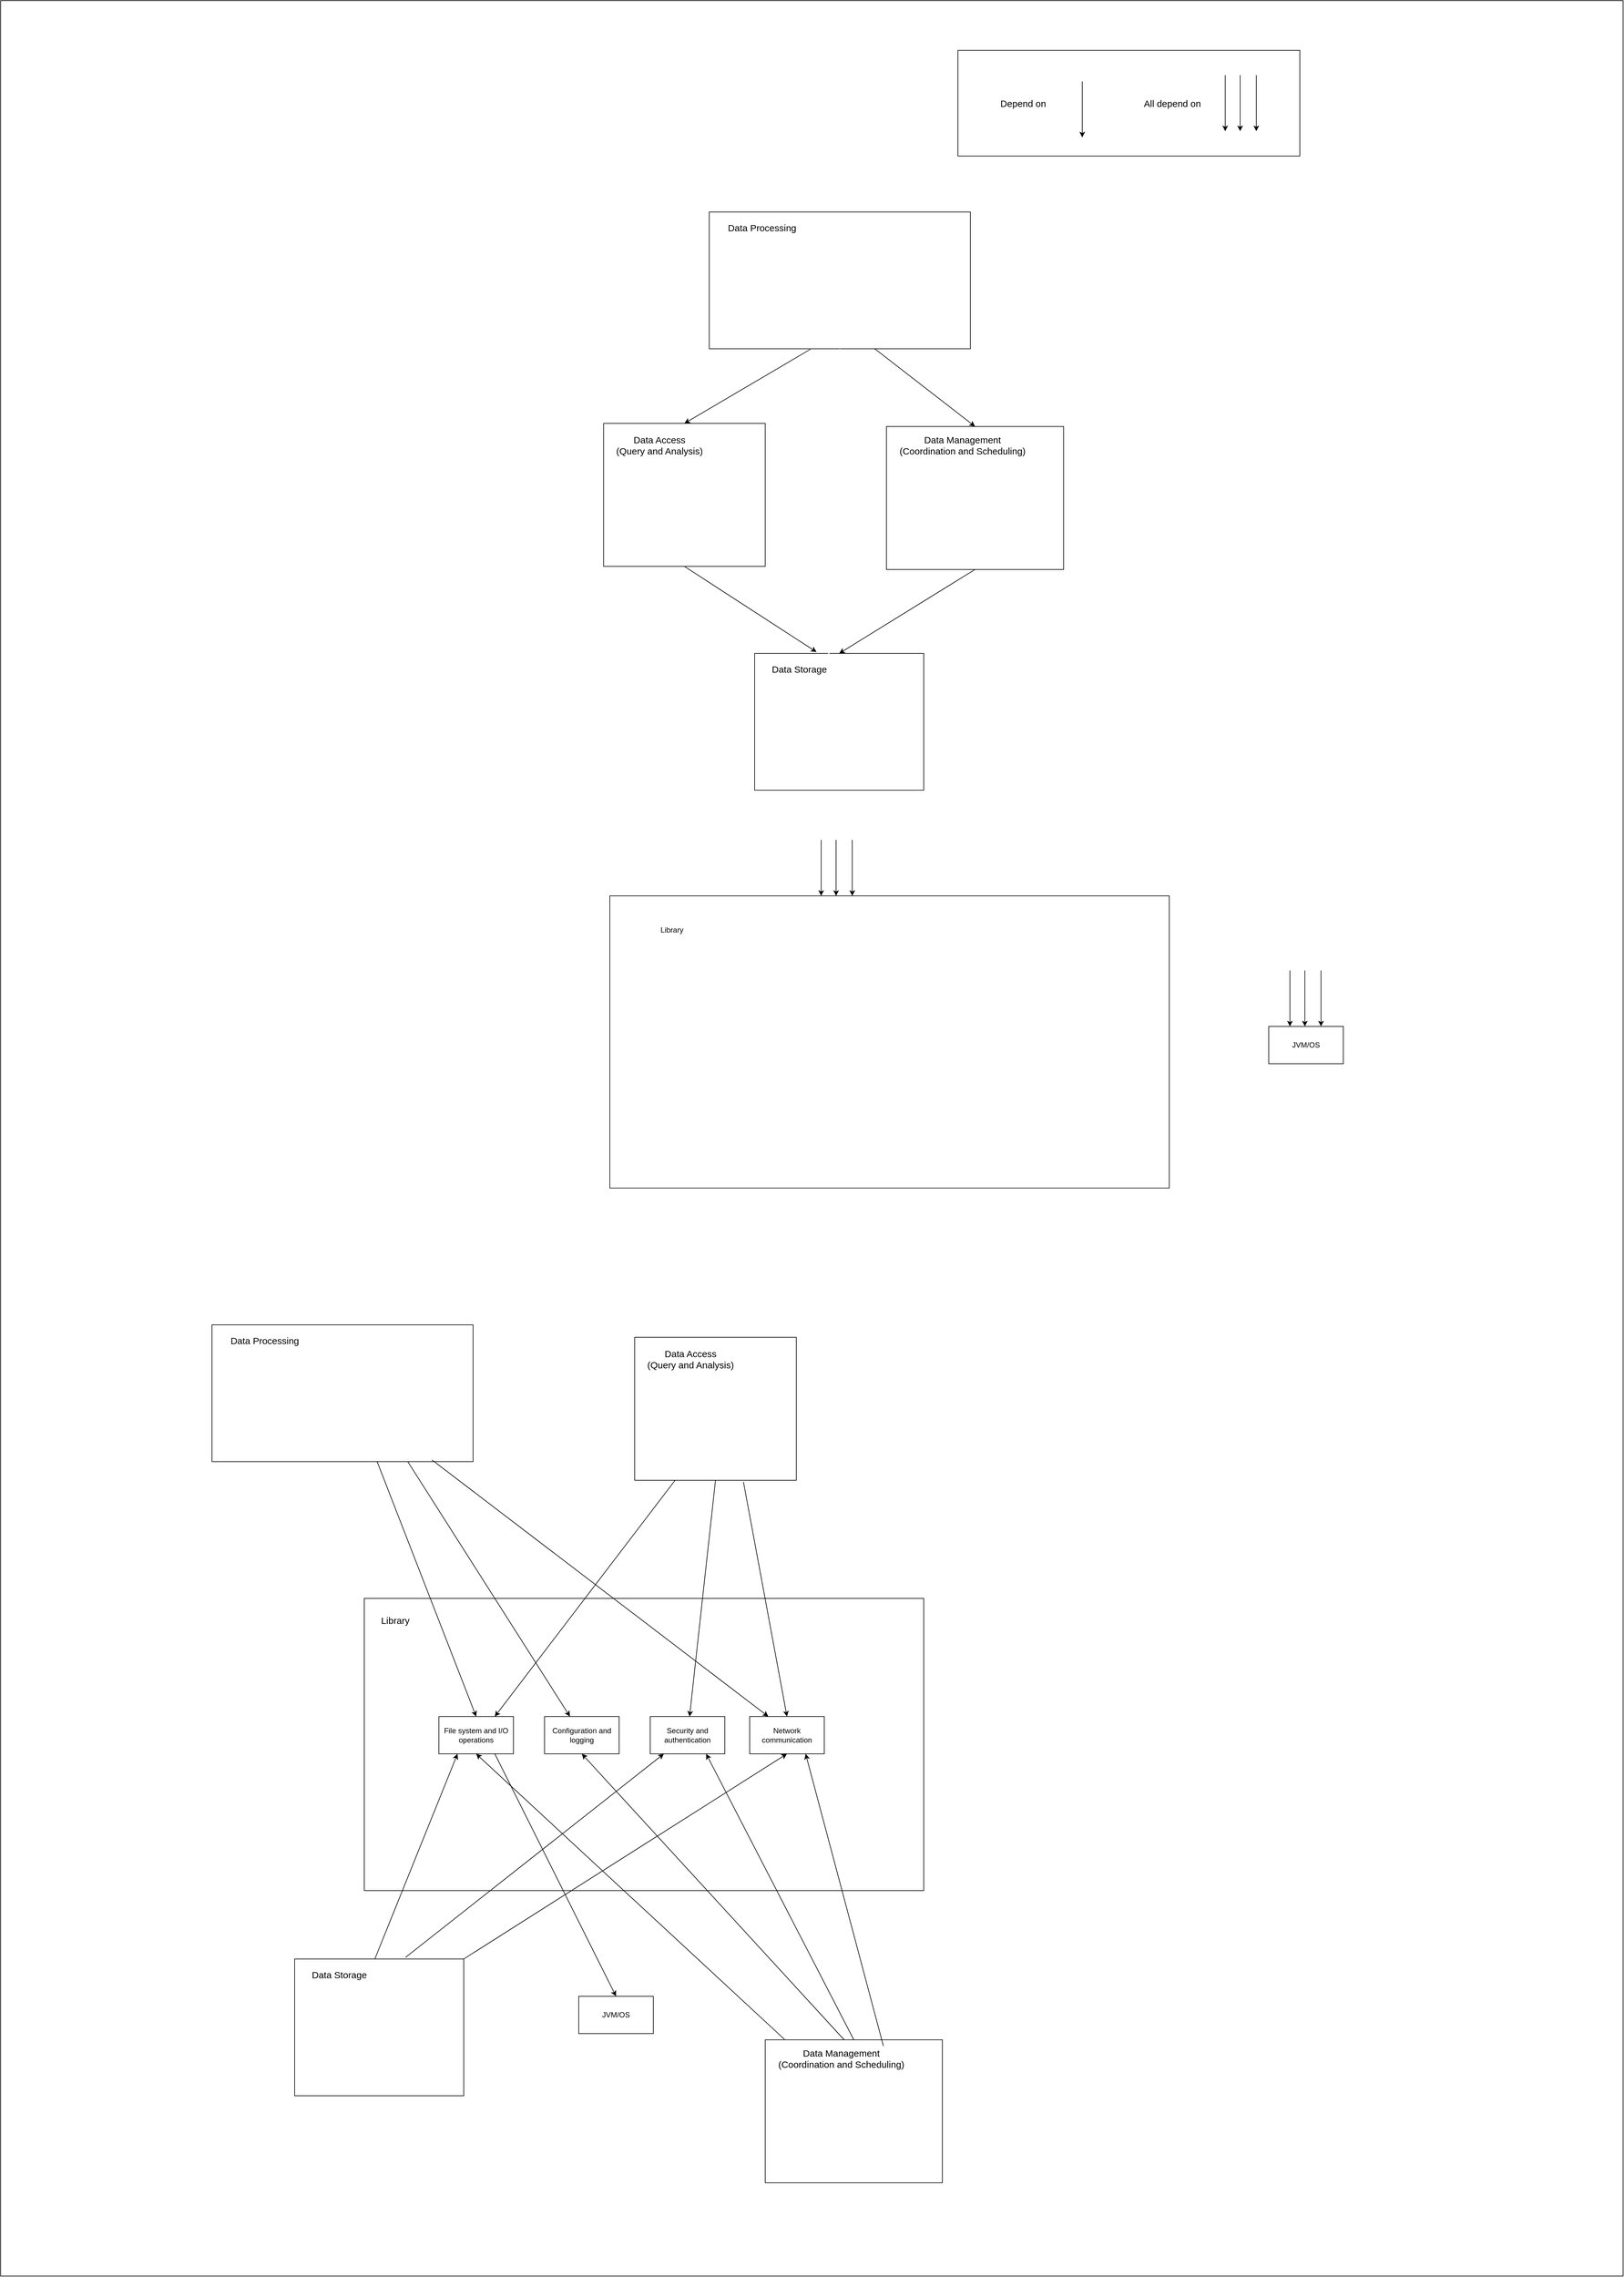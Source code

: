 <mxfile version="28.2.5">
  <diagram name="Page-1" id="l-80kZAjPc_wlRCBD-D7">
    <mxGraphModel dx="5730" dy="1975" grid="1" gridSize="10" guides="1" tooltips="1" connect="1" arrows="1" fold="1" page="1" pageScale="1" pageWidth="850" pageHeight="1100" math="0" shadow="0">
      <root>
        <mxCell id="0" />
        <mxCell id="1" parent="0" />
        <mxCell id="f56uf3mic9U78Zsdzt85-161" value="" style="rounded=0;whiteSpace=wrap;html=1;" vertex="1" parent="1">
          <mxGeometry x="-800" y="1160" width="2610" height="3660" as="geometry" />
        </mxCell>
        <mxCell id="f56uf3mic9U78Zsdzt85-221" value="" style="rounded=0;whiteSpace=wrap;html=1;align=left;" vertex="1" parent="1">
          <mxGeometry x="413" y="2210" width="272" height="220" as="geometry" />
        </mxCell>
        <mxCell id="f56uf3mic9U78Zsdzt85-222" value="&lt;font style=&quot;font-size: 15px;&quot;&gt;Data Storage&lt;/font&gt;" style="text;html=1;align=center;verticalAlign=middle;whiteSpace=wrap;rounded=0;" vertex="1" parent="1">
          <mxGeometry x="400" y="2220" width="170" height="30" as="geometry" />
        </mxCell>
        <mxCell id="f56uf3mic9U78Zsdzt85-223" value="" style="rounded=0;whiteSpace=wrap;html=1;align=left;" vertex="1" parent="1">
          <mxGeometry x="340" y="1500" width="420" height="220" as="geometry" />
        </mxCell>
        <mxCell id="f56uf3mic9U78Zsdzt85-224" value="&lt;font style=&quot;font-size: 15px;&quot;&gt;Data Processing&lt;/font&gt;" style="text;html=1;align=center;verticalAlign=middle;whiteSpace=wrap;rounded=0;" vertex="1" parent="1">
          <mxGeometry x="340" y="1510" width="170" height="30" as="geometry" />
        </mxCell>
        <mxCell id="f56uf3mic9U78Zsdzt85-225" value="" style="rounded=0;whiteSpace=wrap;html=1;align=left;" vertex="1" parent="1">
          <mxGeometry x="170" y="1840" width="260" height="230" as="geometry" />
        </mxCell>
        <mxCell id="f56uf3mic9U78Zsdzt85-226" value="&lt;font style=&quot;font-size: 15px;&quot;&gt;Data Access&lt;br&gt;(Query and Analysis)&lt;/font&gt;" style="text;html=1;align=center;verticalAlign=middle;whiteSpace=wrap;rounded=0;" vertex="1" parent="1">
          <mxGeometry x="175" y="1860" width="170" height="30" as="geometry" />
        </mxCell>
        <mxCell id="f56uf3mic9U78Zsdzt85-227" value="" style="endArrow=classic;html=1;rounded=0;entryX=0.5;entryY=0;entryDx=0;entryDy=0;exitX=0.387;exitY=1.004;exitDx=0;exitDy=0;exitPerimeter=0;strokeColor=#000000;" edge="1" parent="1" source="f56uf3mic9U78Zsdzt85-223" target="f56uf3mic9U78Zsdzt85-225">
          <mxGeometry width="50" height="50" relative="1" as="geometry">
            <mxPoint x="218.75" y="1750" as="sourcePoint" />
            <mxPoint x="218.75" y="1840" as="targetPoint" />
          </mxGeometry>
        </mxCell>
        <mxCell id="f56uf3mic9U78Zsdzt85-228" value="" style="rounded=0;whiteSpace=wrap;html=1;align=left;" vertex="1" parent="1">
          <mxGeometry x="625" y="1845" width="285" height="230" as="geometry" />
        </mxCell>
        <mxCell id="f56uf3mic9U78Zsdzt85-229" value="&lt;font style=&quot;font-size: 15px;&quot;&gt;Data Management&lt;/font&gt;&lt;div&gt;&lt;font style=&quot;font-size: 15px;&quot;&gt;(Coordination and Scheduling)&lt;/font&gt;&lt;/div&gt;" style="text;html=1;align=center;verticalAlign=middle;whiteSpace=wrap;rounded=0;" vertex="1" parent="1">
          <mxGeometry x="625" y="1860" width="245" height="30" as="geometry" />
        </mxCell>
        <mxCell id="f56uf3mic9U78Zsdzt85-230" value="" style="endArrow=classic;html=1;rounded=0;entryX=0.5;entryY=0;entryDx=0;entryDy=0;exitX=0.632;exitY=0.997;exitDx=0;exitDy=0;exitPerimeter=0;strokeColor=#000000;" edge="1" parent="1" source="f56uf3mic9U78Zsdzt85-223" target="f56uf3mic9U78Zsdzt85-228">
          <mxGeometry width="50" height="50" relative="1" as="geometry">
            <mxPoint x="936.25" y="1750" as="sourcePoint" />
            <mxPoint x="620" y="1859" as="targetPoint" />
          </mxGeometry>
        </mxCell>
        <mxCell id="f56uf3mic9U78Zsdzt85-231" value="" style="endArrow=classic;html=1;rounded=0;entryX=0.5;entryY=0;entryDx=0;entryDy=0;exitX=0.5;exitY=1;exitDx=0;exitDy=0;strokeColor=#000000;" edge="1" parent="1" source="f56uf3mic9U78Zsdzt85-228" target="f56uf3mic9U78Zsdzt85-221">
          <mxGeometry width="50" height="50" relative="1" as="geometry">
            <mxPoint x="763" y="2101" as="sourcePoint" />
            <mxPoint x="560" y="2220" as="targetPoint" />
          </mxGeometry>
        </mxCell>
        <mxCell id="f56uf3mic9U78Zsdzt85-232" value="" style="endArrow=classic;html=1;rounded=0;entryX=0.366;entryY=-0.01;entryDx=0;entryDy=0;exitX=0.5;exitY=1;exitDx=0;exitDy=0;entryPerimeter=0;strokeColor=#000000;" edge="1" parent="1" source="f56uf3mic9U78Zsdzt85-225" target="f56uf3mic9U78Zsdzt85-221">
          <mxGeometry width="50" height="50" relative="1" as="geometry">
            <mxPoint x="589" y="2070" as="sourcePoint" />
            <mxPoint x="370" y="2205" as="targetPoint" />
          </mxGeometry>
        </mxCell>
        <mxCell id="f56uf3mic9U78Zsdzt85-233" value="" style="rounded=0;whiteSpace=wrap;html=1;" vertex="1" parent="1">
          <mxGeometry x="180" y="2600" width="900" height="470" as="geometry" />
        </mxCell>
        <mxCell id="f56uf3mic9U78Zsdzt85-234" value="Library" style="text;html=1;align=center;verticalAlign=middle;whiteSpace=wrap;rounded=0;" vertex="1" parent="1">
          <mxGeometry x="195" y="2640" width="170" height="30" as="geometry" />
        </mxCell>
        <mxCell id="f56uf3mic9U78Zsdzt85-235" value="" style="endArrow=classic;html=1;rounded=0;entryX=0.438;entryY=0.009;entryDx=0;entryDy=0;exitX=0.5;exitY=1;exitDx=0;exitDy=0;entryPerimeter=0;strokeColor=#FFFFFF;" edge="1" parent="1" source="f56uf3mic9U78Zsdzt85-223" target="f56uf3mic9U78Zsdzt85-221">
          <mxGeometry width="50" height="50" relative="1" as="geometry">
            <mxPoint x="550" y="2020" as="sourcePoint" />
            <mxPoint x="763" y="2158" as="targetPoint" />
          </mxGeometry>
        </mxCell>
        <mxCell id="f56uf3mic9U78Zsdzt85-236" value="" style="endArrow=classic;html=1;rounded=0;entryX=0.459;entryY=0.003;entryDx=0;entryDy=0;exitX=0.459;exitY=1.003;exitDx=0;exitDy=0;exitPerimeter=0;entryPerimeter=0;strokeColor=#000000;" edge="1" parent="1">
          <mxGeometry width="50" height="50" relative="1" as="geometry">
            <mxPoint x="520" y="2510" as="sourcePoint" />
            <mxPoint x="520" y="2600" as="targetPoint" />
          </mxGeometry>
        </mxCell>
        <mxCell id="f56uf3mic9U78Zsdzt85-237" value="" style="endArrow=classic;html=1;rounded=0;entryX=0.459;entryY=0.003;entryDx=0;entryDy=0;exitX=0.459;exitY=1.003;exitDx=0;exitDy=0;exitPerimeter=0;entryPerimeter=0;strokeColor=#000000;" edge="1" parent="1">
          <mxGeometry width="50" height="50" relative="1" as="geometry">
            <mxPoint x="544" y="2510" as="sourcePoint" />
            <mxPoint x="544" y="2600" as="targetPoint" />
          </mxGeometry>
        </mxCell>
        <mxCell id="f56uf3mic9U78Zsdzt85-238" value="" style="endArrow=classic;html=1;rounded=0;entryX=0.459;entryY=0.003;entryDx=0;entryDy=0;exitX=0.459;exitY=1.003;exitDx=0;exitDy=0;exitPerimeter=0;entryPerimeter=0;strokeColor=#000000;" edge="1" parent="1">
          <mxGeometry width="50" height="50" relative="1" as="geometry">
            <mxPoint x="570" y="2510" as="sourcePoint" />
            <mxPoint x="570" y="2600" as="targetPoint" />
          </mxGeometry>
        </mxCell>
        <mxCell id="f56uf3mic9U78Zsdzt85-239" value="" style="rounded=0;whiteSpace=wrap;html=1;" vertex="1" parent="1">
          <mxGeometry x="740" y="1240" width="550" height="170" as="geometry" />
        </mxCell>
        <mxCell id="f56uf3mic9U78Zsdzt85-240" value="&lt;font style=&quot;font-size: 15px;&quot;&gt;Depend on&lt;/font&gt;" style="text;html=1;align=center;verticalAlign=middle;whiteSpace=wrap;rounded=0;" vertex="1" parent="1">
          <mxGeometry x="760" y="1310" width="170" height="30" as="geometry" />
        </mxCell>
        <mxCell id="f56uf3mic9U78Zsdzt85-241" value="&lt;font style=&quot;font-size: 15px;&quot;&gt;All depend on&lt;/font&gt;" style="text;html=1;align=center;verticalAlign=middle;whiteSpace=wrap;rounded=0;" vertex="1" parent="1">
          <mxGeometry x="1000" y="1310" width="170" height="30" as="geometry" />
        </mxCell>
        <mxCell id="f56uf3mic9U78Zsdzt85-242" value="" style="endArrow=classic;html=1;rounded=0;entryX=0.459;entryY=0.003;entryDx=0;entryDy=0;exitX=0.459;exitY=1.003;exitDx=0;exitDy=0;exitPerimeter=0;entryPerimeter=0;strokeColor=#000000;" edge="1" parent="1">
          <mxGeometry width="50" height="50" relative="1" as="geometry">
            <mxPoint x="1170" y="1280" as="sourcePoint" />
            <mxPoint x="1170" y="1370" as="targetPoint" />
          </mxGeometry>
        </mxCell>
        <mxCell id="f56uf3mic9U78Zsdzt85-243" value="" style="endArrow=classic;html=1;rounded=0;entryX=0.459;entryY=0.003;entryDx=0;entryDy=0;exitX=0.459;exitY=1.003;exitDx=0;exitDy=0;exitPerimeter=0;entryPerimeter=0;strokeColor=#000000;" edge="1" parent="1">
          <mxGeometry width="50" height="50" relative="1" as="geometry">
            <mxPoint x="1194" y="1280" as="sourcePoint" />
            <mxPoint x="1194" y="1370" as="targetPoint" />
          </mxGeometry>
        </mxCell>
        <mxCell id="f56uf3mic9U78Zsdzt85-244" value="" style="endArrow=classic;html=1;rounded=0;entryX=0.459;entryY=0.003;entryDx=0;entryDy=0;exitX=0.459;exitY=1.003;exitDx=0;exitDy=0;exitPerimeter=0;entryPerimeter=0;strokeColor=#000000;" edge="1" parent="1">
          <mxGeometry width="50" height="50" relative="1" as="geometry">
            <mxPoint x="1220" y="1280" as="sourcePoint" />
            <mxPoint x="1220" y="1370" as="targetPoint" />
          </mxGeometry>
        </mxCell>
        <mxCell id="f56uf3mic9U78Zsdzt85-245" value="" style="endArrow=classic;html=1;rounded=0;entryX=0.459;entryY=0.003;entryDx=0;entryDy=0;exitX=0.459;exitY=1.003;exitDx=0;exitDy=0;exitPerimeter=0;entryPerimeter=0;strokeColor=#000000;" edge="1" parent="1">
          <mxGeometry width="50" height="50" relative="1" as="geometry">
            <mxPoint x="940" y="1290" as="sourcePoint" />
            <mxPoint x="940" y="1380" as="targetPoint" />
          </mxGeometry>
        </mxCell>
        <mxCell id="f56uf3mic9U78Zsdzt85-246" value="" style="rounded=0;whiteSpace=wrap;html=1;" vertex="1" parent="1">
          <mxGeometry x="-215" y="3730" width="900" height="470" as="geometry" />
        </mxCell>
        <mxCell id="f56uf3mic9U78Zsdzt85-247" value="&lt;font style=&quot;font-size: 15px;&quot;&gt;Library&lt;/font&gt;" style="text;html=1;align=center;verticalAlign=middle;whiteSpace=wrap;rounded=0;" vertex="1" parent="1">
          <mxGeometry x="-250" y="3750" width="170" height="30" as="geometry" />
        </mxCell>
        <mxCell id="f56uf3mic9U78Zsdzt85-248" value="File system and I/O operations" style="rounded=0;whiteSpace=wrap;html=1;" vertex="1" parent="1">
          <mxGeometry x="-95" y="3920" width="120" height="60" as="geometry" />
        </mxCell>
        <mxCell id="f56uf3mic9U78Zsdzt85-249" value="Configuration and logging" style="rounded=0;whiteSpace=wrap;html=1;" vertex="1" parent="1">
          <mxGeometry x="75" y="3920" width="120" height="60" as="geometry" />
        </mxCell>
        <mxCell id="f56uf3mic9U78Zsdzt85-250" value="Security and authentication" style="rounded=0;whiteSpace=wrap;html=1;" vertex="1" parent="1">
          <mxGeometry x="245" y="3920" width="120" height="60" as="geometry" />
        </mxCell>
        <mxCell id="f56uf3mic9U78Zsdzt85-251" value="Network communication" style="rounded=0;whiteSpace=wrap;html=1;" vertex="1" parent="1">
          <mxGeometry x="405" y="3920" width="120" height="60" as="geometry" />
        </mxCell>
        <mxCell id="f56uf3mic9U78Zsdzt85-252" value="JVM/OS" style="rounded=0;whiteSpace=wrap;html=1;" vertex="1" parent="1">
          <mxGeometry x="1240" y="2810" width="120" height="60" as="geometry" />
        </mxCell>
        <mxCell id="f56uf3mic9U78Zsdzt85-253" value="" style="endArrow=classic;html=1;rounded=0;entryX=0.459;entryY=0.003;entryDx=0;entryDy=0;exitX=0.459;exitY=1.003;exitDx=0;exitDy=0;exitPerimeter=0;entryPerimeter=0;strokeColor=#000000;" edge="1" parent="1">
          <mxGeometry width="50" height="50" relative="1" as="geometry">
            <mxPoint x="1274.09" y="2720" as="sourcePoint" />
            <mxPoint x="1274.09" y="2810" as="targetPoint" />
          </mxGeometry>
        </mxCell>
        <mxCell id="f56uf3mic9U78Zsdzt85-254" value="" style="endArrow=classic;html=1;rounded=0;entryX=0.459;entryY=0.003;entryDx=0;entryDy=0;exitX=0.459;exitY=1.003;exitDx=0;exitDy=0;exitPerimeter=0;entryPerimeter=0;strokeColor=#000000;" edge="1" parent="1">
          <mxGeometry width="50" height="50" relative="1" as="geometry">
            <mxPoint x="1298.09" y="2720" as="sourcePoint" />
            <mxPoint x="1298.09" y="2810" as="targetPoint" />
          </mxGeometry>
        </mxCell>
        <mxCell id="f56uf3mic9U78Zsdzt85-255" value="" style="endArrow=classic;html=1;rounded=0;entryX=0.459;entryY=0.003;entryDx=0;entryDy=0;exitX=0.459;exitY=1.003;exitDx=0;exitDy=0;exitPerimeter=0;entryPerimeter=0;strokeColor=#000000;" edge="1" parent="1">
          <mxGeometry width="50" height="50" relative="1" as="geometry">
            <mxPoint x="1324.09" y="2720" as="sourcePoint" />
            <mxPoint x="1324.09" y="2810" as="targetPoint" />
          </mxGeometry>
        </mxCell>
        <mxCell id="f56uf3mic9U78Zsdzt85-256" value="" style="rounded=0;whiteSpace=wrap;html=1;align=left;" vertex="1" parent="1">
          <mxGeometry x="-460" y="3290" width="420" height="220" as="geometry" />
        </mxCell>
        <mxCell id="f56uf3mic9U78Zsdzt85-257" value="&lt;font style=&quot;font-size: 15px;&quot;&gt;Data Processing&lt;/font&gt;" style="text;html=1;align=center;verticalAlign=middle;whiteSpace=wrap;rounded=0;" vertex="1" parent="1">
          <mxGeometry x="-460" y="3300" width="170" height="30" as="geometry" />
        </mxCell>
        <mxCell id="f56uf3mic9U78Zsdzt85-258" value="" style="rounded=0;whiteSpace=wrap;html=1;align=left;" vertex="1" parent="1">
          <mxGeometry x="220" y="3310" width="260" height="230" as="geometry" />
        </mxCell>
        <mxCell id="f56uf3mic9U78Zsdzt85-259" value="&lt;font style=&quot;font-size: 15px;&quot;&gt;Data Access&lt;br&gt;(Query and Analysis)&lt;/font&gt;" style="text;html=1;align=center;verticalAlign=middle;whiteSpace=wrap;rounded=0;" vertex="1" parent="1">
          <mxGeometry x="225" y="3330" width="170" height="30" as="geometry" />
        </mxCell>
        <mxCell id="f56uf3mic9U78Zsdzt85-260" value="" style="endArrow=classic;html=1;rounded=0;exitX=0.632;exitY=0.997;exitDx=0;exitDy=0;exitPerimeter=0;strokeColor=#000000;entryX=0.5;entryY=0;entryDx=0;entryDy=0;" edge="1" parent="1" source="f56uf3mic9U78Zsdzt85-256" target="f56uf3mic9U78Zsdzt85-248">
          <mxGeometry width="50" height="50" relative="1" as="geometry">
            <mxPoint x="1596.25" y="3620" as="sourcePoint" />
            <mxPoint x="1280" y="3729" as="targetPoint" />
          </mxGeometry>
        </mxCell>
        <mxCell id="f56uf3mic9U78Zsdzt85-261" value="" style="endArrow=classic;html=1;rounded=0;exitX=0.5;exitY=1;exitDx=0;exitDy=0;strokeColor=#000000;" edge="1" parent="1" source="f56uf3mic9U78Zsdzt85-258" target="f56uf3mic9U78Zsdzt85-250">
          <mxGeometry width="50" height="50" relative="1" as="geometry">
            <mxPoint x="1249" y="3940" as="sourcePoint" />
            <mxPoint x="1030" y="4075" as="targetPoint" />
          </mxGeometry>
        </mxCell>
        <mxCell id="f56uf3mic9U78Zsdzt85-263" value="" style="endArrow=classic;html=1;rounded=0;strokeColor=#000000;exitX=0.25;exitY=1;exitDx=0;exitDy=0;entryX=0.75;entryY=0;entryDx=0;entryDy=0;" edge="1" parent="1" source="f56uf3mic9U78Zsdzt85-258" target="f56uf3mic9U78Zsdzt85-248">
          <mxGeometry width="50" height="50" relative="1" as="geometry">
            <mxPoint x="350" y="3550" as="sourcePoint" />
            <mxPoint x="340" y="3970" as="targetPoint" />
          </mxGeometry>
        </mxCell>
        <mxCell id="f56uf3mic9U78Zsdzt85-264" value="" style="rounded=0;whiteSpace=wrap;html=1;align=left;" vertex="1" parent="1">
          <mxGeometry x="-327" y="4310" width="272" height="220" as="geometry" />
        </mxCell>
        <mxCell id="f56uf3mic9U78Zsdzt85-265" value="&lt;font style=&quot;font-size: 15px;&quot;&gt;Data Storage&lt;/font&gt;" style="text;html=1;align=center;verticalAlign=middle;whiteSpace=wrap;rounded=0;" vertex="1" parent="1">
          <mxGeometry x="-340" y="4320" width="170" height="30" as="geometry" />
        </mxCell>
        <mxCell id="f56uf3mic9U78Zsdzt85-266" value="" style="rounded=0;whiteSpace=wrap;html=1;align=left;" vertex="1" parent="1">
          <mxGeometry x="430" y="4440" width="285" height="230" as="geometry" />
        </mxCell>
        <mxCell id="f56uf3mic9U78Zsdzt85-267" value="&lt;font style=&quot;font-size: 15px;&quot;&gt;Data Management&lt;/font&gt;&lt;div&gt;&lt;font style=&quot;font-size: 15px;&quot;&gt;(Coordination and Scheduling)&lt;/font&gt;&lt;/div&gt;" style="text;html=1;align=center;verticalAlign=middle;whiteSpace=wrap;rounded=0;" vertex="1" parent="1">
          <mxGeometry x="430" y="4455" width="245" height="30" as="geometry" />
        </mxCell>
        <mxCell id="f56uf3mic9U78Zsdzt85-268" value="" style="endArrow=classic;html=1;rounded=0;entryX=0.5;entryY=1;entryDx=0;entryDy=0;strokeColor=#000000;" edge="1" parent="1" target="f56uf3mic9U78Zsdzt85-249">
          <mxGeometry width="50" height="50" relative="1" as="geometry">
            <mxPoint x="557" y="4440" as="sourcePoint" />
            <mxPoint x="190" y="4485.0" as="targetPoint" />
          </mxGeometry>
        </mxCell>
        <mxCell id="f56uf3mic9U78Zsdzt85-269" value="" style="endArrow=classic;html=1;rounded=0;exitX=0.109;exitY=-0.003;exitDx=0;exitDy=0;strokeColor=#000000;exitPerimeter=0;entryX=0.5;entryY=1;entryDx=0;entryDy=0;" edge="1" parent="1" source="f56uf3mic9U78Zsdzt85-266" target="f56uf3mic9U78Zsdzt85-248">
          <mxGeometry width="50" height="50" relative="1" as="geometry">
            <mxPoint x="647" y="4440" as="sourcePoint" />
            <mxPoint x="225" y="3974" as="targetPoint" />
          </mxGeometry>
        </mxCell>
        <mxCell id="f56uf3mic9U78Zsdzt85-270" value="" style="endArrow=classic;html=1;rounded=0;exitX=0.673;exitY=1.011;exitDx=0;exitDy=0;strokeColor=#000000;exitPerimeter=0;entryX=0.5;entryY=0;entryDx=0;entryDy=0;" edge="1" parent="1" source="f56uf3mic9U78Zsdzt85-258" target="f56uf3mic9U78Zsdzt85-251">
          <mxGeometry width="50" height="50" relative="1" as="geometry">
            <mxPoint x="462" y="3610" as="sourcePoint" />
            <mxPoint x="420" y="3990" as="targetPoint" />
          </mxGeometry>
        </mxCell>
        <mxCell id="f56uf3mic9U78Zsdzt85-271" value="" style="endArrow=classic;html=1;rounded=0;exitX=0.5;exitY=1;exitDx=0;exitDy=0;strokeColor=#000000;entryX=0.25;entryY=1;entryDx=0;entryDy=0;" edge="1" parent="1" target="f56uf3mic9U78Zsdzt85-248">
          <mxGeometry width="50" height="50" relative="1" as="geometry">
            <mxPoint x="-198" y="4310" as="sourcePoint" />
            <mxPoint x="-60" y="4280" as="targetPoint" />
          </mxGeometry>
        </mxCell>
        <mxCell id="f56uf3mic9U78Zsdzt85-272" value="" style="endArrow=classic;html=1;rounded=0;exitX=0.656;exitY=-0.012;exitDx=0;exitDy=0;strokeColor=#000000;exitPerimeter=0;" edge="1" parent="1" source="f56uf3mic9U78Zsdzt85-264" target="f56uf3mic9U78Zsdzt85-250">
          <mxGeometry width="50" height="50" relative="1" as="geometry">
            <mxPoint x="-80" y="4430" as="sourcePoint" />
            <mxPoint x="53" y="4100" as="targetPoint" />
          </mxGeometry>
        </mxCell>
        <mxCell id="f56uf3mic9U78Zsdzt85-273" value="" style="endArrow=classic;html=1;rounded=0;exitX=1;exitY=0;exitDx=0;exitDy=0;strokeColor=#000000;entryX=0.5;entryY=1;entryDx=0;entryDy=0;" edge="1" parent="1" source="f56uf3mic9U78Zsdzt85-264" target="f56uf3mic9U78Zsdzt85-251">
          <mxGeometry width="50" height="50" relative="1" as="geometry">
            <mxPoint x="40" y="4670" as="sourcePoint" />
            <mxPoint x="173" y="4340" as="targetPoint" />
          </mxGeometry>
        </mxCell>
        <mxCell id="f56uf3mic9U78Zsdzt85-274" value="" style="endArrow=classic;html=1;rounded=0;entryX=0.75;entryY=1;entryDx=0;entryDy=0;strokeColor=#000000;exitX=0.667;exitY=0.043;exitDx=0;exitDy=0;exitPerimeter=0;" edge="1" parent="1" source="f56uf3mic9U78Zsdzt85-266" target="f56uf3mic9U78Zsdzt85-251">
          <mxGeometry width="50" height="50" relative="1" as="geometry">
            <mxPoint x="912" y="4830" as="sourcePoint" />
            <mxPoint x="490" y="4370" as="targetPoint" />
          </mxGeometry>
        </mxCell>
        <mxCell id="f56uf3mic9U78Zsdzt85-275" value="" style="endArrow=classic;html=1;rounded=0;entryX=0.75;entryY=1;entryDx=0;entryDy=0;strokeColor=#000000;exitX=0.5;exitY=0;exitDx=0;exitDy=0;" edge="1" parent="1" source="f56uf3mic9U78Zsdzt85-266" target="f56uf3mic9U78Zsdzt85-250">
          <mxGeometry width="50" height="50" relative="1" as="geometry">
            <mxPoint x="735" y="4880" as="sourcePoint" />
            <mxPoint x="610" y="4410" as="targetPoint" />
          </mxGeometry>
        </mxCell>
        <mxCell id="f56uf3mic9U78Zsdzt85-276" value="" style="endArrow=classic;html=1;rounded=0;exitX=0.843;exitY=0.988;exitDx=0;exitDy=0;exitPerimeter=0;strokeColor=#000000;entryX=0.25;entryY=0;entryDx=0;entryDy=0;" edge="1" parent="1" source="f56uf3mic9U78Zsdzt85-256" target="f56uf3mic9U78Zsdzt85-251">
          <mxGeometry width="50" height="50" relative="1" as="geometry">
            <mxPoint x="-50" y="3600" as="sourcePoint" />
            <mxPoint x="110" y="4011" as="targetPoint" />
          </mxGeometry>
        </mxCell>
        <mxCell id="f56uf3mic9U78Zsdzt85-277" value="" style="endArrow=classic;html=1;rounded=0;exitX=0.75;exitY=1;exitDx=0;exitDy=0;strokeColor=#000000;" edge="1" parent="1" source="f56uf3mic9U78Zsdzt85-256" target="f56uf3mic9U78Zsdzt85-249">
          <mxGeometry width="50" height="50" relative="1" as="geometry">
            <mxPoint x="-80" y="3580" as="sourcePoint" />
            <mxPoint x="80" y="3991" as="targetPoint" />
          </mxGeometry>
        </mxCell>
        <mxCell id="f56uf3mic9U78Zsdzt85-278" value="JVM/OS" style="rounded=0;whiteSpace=wrap;html=1;" vertex="1" parent="1">
          <mxGeometry x="130" y="4370" width="120" height="60" as="geometry" />
        </mxCell>
        <mxCell id="f56uf3mic9U78Zsdzt85-279" value="" style="endArrow=classic;html=1;rounded=0;exitX=0.75;exitY=1;exitDx=0;exitDy=0;strokeColor=#000000;entryX=0.5;entryY=0;entryDx=0;entryDy=0;" edge="1" parent="1" source="f56uf3mic9U78Zsdzt85-248" target="f56uf3mic9U78Zsdzt85-278">
          <mxGeometry width="50" height="50" relative="1" as="geometry">
            <mxPoint x="1276" y="4389" as="sourcePoint" />
            <mxPoint x="780" y="3930" as="targetPoint" />
          </mxGeometry>
        </mxCell>
      </root>
    </mxGraphModel>
  </diagram>
</mxfile>

